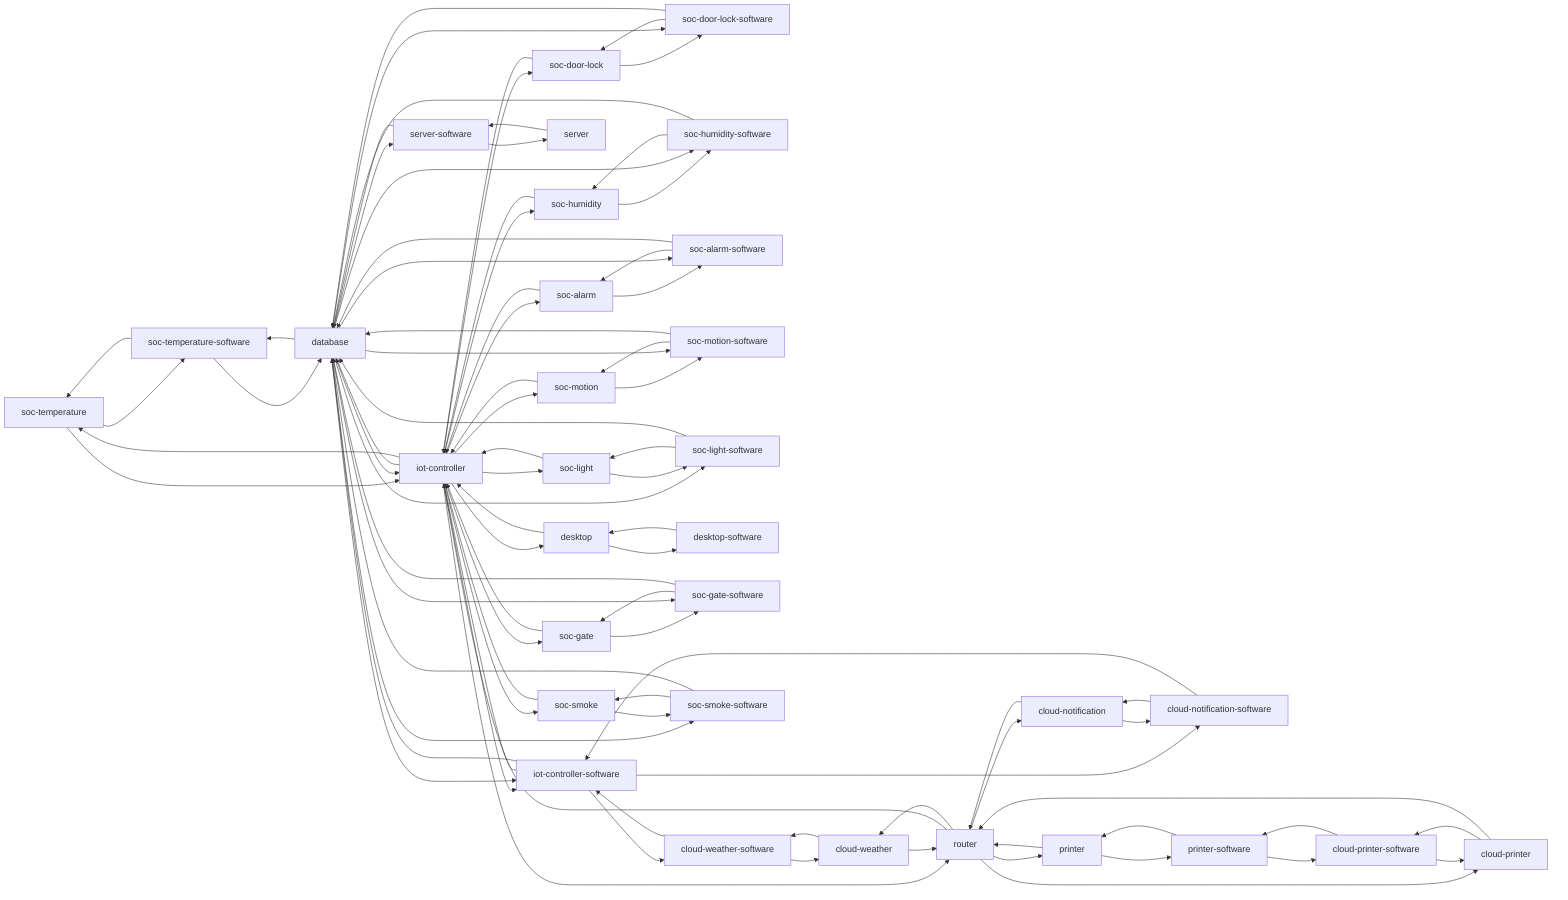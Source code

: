%% 170000
flowchart LR
	soc-temperature[soc-temperature]
	printer[printer]
	cloud-printer[cloud-printer]
	soc-door-lock-software[soc-door-lock-software]
	soc-motion[soc-motion]
	soc-humidity-software[soc-humidity-software]
	cloud-notification-software[cloud-notification-software]
	soc-alarm[soc-alarm]
	soc-humidity[soc-humidity]
	soc-alarm-software[soc-alarm-software]
	iot-controller-software[iot-controller-software]
	server[server]
	soc-door-lock[soc-door-lock]
	cloud-notification[cloud-notification]
	soc-motion-software[soc-motion-software]
	iot-controller[iot-controller]
	soc-temperature-software[soc-temperature-software]
	soc-gate[soc-gate]
	cloud-weather[cloud-weather]
	soc-light-software[soc-light-software]
	desktop-software[desktop-software]
	database[database]
	router[router]
	soc-smoke[soc-smoke]
	soc-gate-software[soc-gate-software]
	desktop[desktop]
	cloud-printer-software[cloud-printer-software]
	server-software[server-software]
	soc-light[soc-light]
	cloud-weather-software[cloud-weather-software]
	printer-software[printer-software]
	soc-smoke-software[soc-smoke-software]
	soc-temperature --> soc-temperature-software
	soc-temperature --> iot-controller
	printer --> printer-software
	printer --> router
	cloud-printer --> cloud-printer-software
	cloud-printer --> router
	soc-door-lock-software --> soc-door-lock
	soc-door-lock-software --> database
	soc-motion --> soc-motion-software
	soc-motion --> iot-controller
	soc-humidity-software --> soc-humidity
	soc-humidity-software --> database
	cloud-notification-software --> cloud-notification
	cloud-notification-software --> iot-controller-software
	soc-alarm --> soc-alarm-software
	soc-alarm --> iot-controller
	soc-humidity --> soc-humidity-software
	soc-humidity --> iot-controller
	soc-alarm-software --> soc-alarm
	soc-alarm-software --> database
	iot-controller-software --> iot-controller
	iot-controller-software --> database
	iot-controller-software --> cloud-weather-software
	iot-controller-software --> cloud-notification-software
	server --> server-software
	soc-door-lock --> soc-door-lock-software
	soc-door-lock --> iot-controller
	cloud-notification --> cloud-notification-software
	cloud-notification --> router
	soc-motion-software --> soc-motion
	soc-motion-software --> database
	iot-controller --> iot-controller-software
	iot-controller --> database
	iot-controller --> soc-motion
	iot-controller --> soc-humidity
	iot-controller --> soc-door-lock
	iot-controller --> soc-gate
	iot-controller --> soc-alarm
	iot-controller --> soc-smoke
	iot-controller --> soc-temperature
	iot-controller --> soc-light
	iot-controller --> router
	iot-controller --> desktop
	soc-temperature-software --> soc-temperature
	soc-temperature-software --> database
	soc-gate --> soc-gate-software
	soc-gate --> iot-controller
	cloud-weather --> cloud-weather-software
	cloud-weather --> router
	soc-light-software --> soc-light
	soc-light-software --> database
	desktop-software --> desktop
	database --> iot-controller
	database --> iot-controller-software
	database --> soc-motion-software
	database --> soc-humidity-software
	database --> soc-door-lock-software
	database --> soc-gate-software
	database --> soc-alarm-software
	database --> soc-smoke-software
	database --> soc-temperature-software
	database --> soc-light-software
	database --> server-software
	router --> iot-controller
	router --> printer
	router --> cloud-printer
	router --> cloud-weather
	router --> cloud-notification
	soc-smoke --> soc-smoke-software
	soc-smoke --> iot-controller
	soc-gate-software --> soc-gate
	soc-gate-software --> database
	desktop --> desktop-software
	desktop --> iot-controller
	cloud-printer-software --> cloud-printer
	cloud-printer-software --> printer-software
	server-software --> server
	server-software --> database
	soc-light --> soc-light-software
	soc-light --> iot-controller
	cloud-weather-software --> cloud-weather
	cloud-weather-software --> iot-controller-software
	printer-software --> printer
	printer-software --> cloud-printer-software
	soc-smoke-software --> soc-smoke
	soc-smoke-software --> database